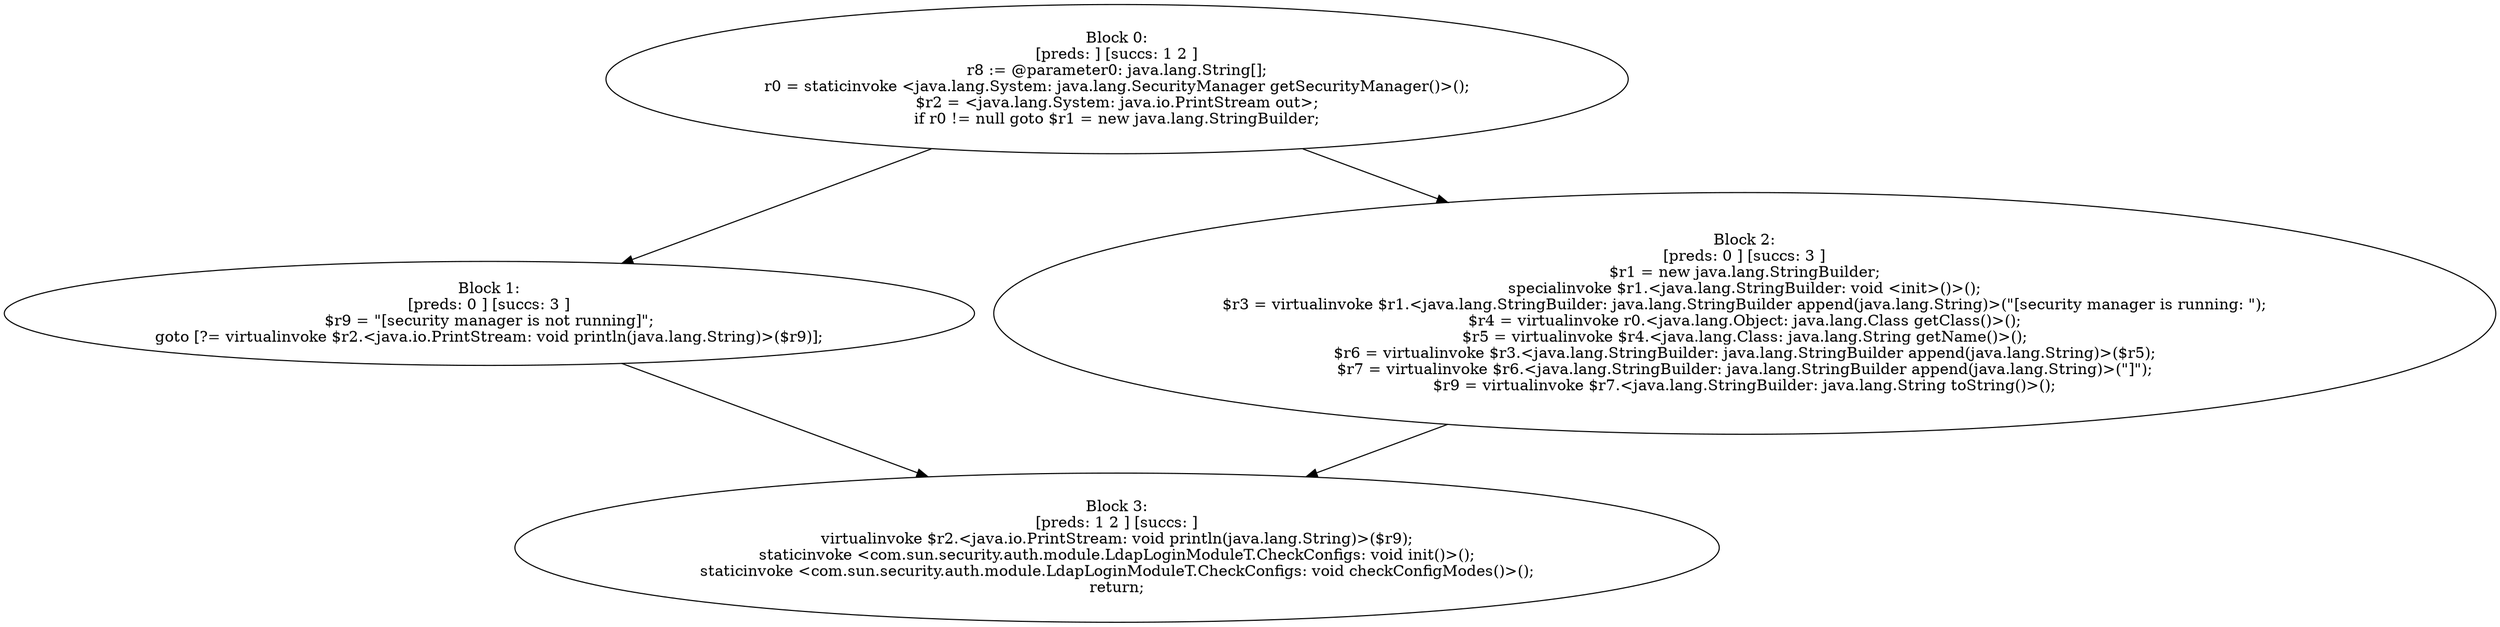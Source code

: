 digraph "unitGraph" {
    "Block 0:
[preds: ] [succs: 1 2 ]
r8 := @parameter0: java.lang.String[];
r0 = staticinvoke <java.lang.System: java.lang.SecurityManager getSecurityManager()>();
$r2 = <java.lang.System: java.io.PrintStream out>;
if r0 != null goto $r1 = new java.lang.StringBuilder;
"
    "Block 1:
[preds: 0 ] [succs: 3 ]
$r9 = \"[security manager is not running]\";
goto [?= virtualinvoke $r2.<java.io.PrintStream: void println(java.lang.String)>($r9)];
"
    "Block 2:
[preds: 0 ] [succs: 3 ]
$r1 = new java.lang.StringBuilder;
specialinvoke $r1.<java.lang.StringBuilder: void <init>()>();
$r3 = virtualinvoke $r1.<java.lang.StringBuilder: java.lang.StringBuilder append(java.lang.String)>(\"[security manager is running: \");
$r4 = virtualinvoke r0.<java.lang.Object: java.lang.Class getClass()>();
$r5 = virtualinvoke $r4.<java.lang.Class: java.lang.String getName()>();
$r6 = virtualinvoke $r3.<java.lang.StringBuilder: java.lang.StringBuilder append(java.lang.String)>($r5);
$r7 = virtualinvoke $r6.<java.lang.StringBuilder: java.lang.StringBuilder append(java.lang.String)>(\"]\");
$r9 = virtualinvoke $r7.<java.lang.StringBuilder: java.lang.String toString()>();
"
    "Block 3:
[preds: 1 2 ] [succs: ]
virtualinvoke $r2.<java.io.PrintStream: void println(java.lang.String)>($r9);
staticinvoke <com.sun.security.auth.module.LdapLoginModuleT.CheckConfigs: void init()>();
staticinvoke <com.sun.security.auth.module.LdapLoginModuleT.CheckConfigs: void checkConfigModes()>();
return;
"
    "Block 0:
[preds: ] [succs: 1 2 ]
r8 := @parameter0: java.lang.String[];
r0 = staticinvoke <java.lang.System: java.lang.SecurityManager getSecurityManager()>();
$r2 = <java.lang.System: java.io.PrintStream out>;
if r0 != null goto $r1 = new java.lang.StringBuilder;
"->"Block 1:
[preds: 0 ] [succs: 3 ]
$r9 = \"[security manager is not running]\";
goto [?= virtualinvoke $r2.<java.io.PrintStream: void println(java.lang.String)>($r9)];
";
    "Block 0:
[preds: ] [succs: 1 2 ]
r8 := @parameter0: java.lang.String[];
r0 = staticinvoke <java.lang.System: java.lang.SecurityManager getSecurityManager()>();
$r2 = <java.lang.System: java.io.PrintStream out>;
if r0 != null goto $r1 = new java.lang.StringBuilder;
"->"Block 2:
[preds: 0 ] [succs: 3 ]
$r1 = new java.lang.StringBuilder;
specialinvoke $r1.<java.lang.StringBuilder: void <init>()>();
$r3 = virtualinvoke $r1.<java.lang.StringBuilder: java.lang.StringBuilder append(java.lang.String)>(\"[security manager is running: \");
$r4 = virtualinvoke r0.<java.lang.Object: java.lang.Class getClass()>();
$r5 = virtualinvoke $r4.<java.lang.Class: java.lang.String getName()>();
$r6 = virtualinvoke $r3.<java.lang.StringBuilder: java.lang.StringBuilder append(java.lang.String)>($r5);
$r7 = virtualinvoke $r6.<java.lang.StringBuilder: java.lang.StringBuilder append(java.lang.String)>(\"]\");
$r9 = virtualinvoke $r7.<java.lang.StringBuilder: java.lang.String toString()>();
";
    "Block 1:
[preds: 0 ] [succs: 3 ]
$r9 = \"[security manager is not running]\";
goto [?= virtualinvoke $r2.<java.io.PrintStream: void println(java.lang.String)>($r9)];
"->"Block 3:
[preds: 1 2 ] [succs: ]
virtualinvoke $r2.<java.io.PrintStream: void println(java.lang.String)>($r9);
staticinvoke <com.sun.security.auth.module.LdapLoginModuleT.CheckConfigs: void init()>();
staticinvoke <com.sun.security.auth.module.LdapLoginModuleT.CheckConfigs: void checkConfigModes()>();
return;
";
    "Block 2:
[preds: 0 ] [succs: 3 ]
$r1 = new java.lang.StringBuilder;
specialinvoke $r1.<java.lang.StringBuilder: void <init>()>();
$r3 = virtualinvoke $r1.<java.lang.StringBuilder: java.lang.StringBuilder append(java.lang.String)>(\"[security manager is running: \");
$r4 = virtualinvoke r0.<java.lang.Object: java.lang.Class getClass()>();
$r5 = virtualinvoke $r4.<java.lang.Class: java.lang.String getName()>();
$r6 = virtualinvoke $r3.<java.lang.StringBuilder: java.lang.StringBuilder append(java.lang.String)>($r5);
$r7 = virtualinvoke $r6.<java.lang.StringBuilder: java.lang.StringBuilder append(java.lang.String)>(\"]\");
$r9 = virtualinvoke $r7.<java.lang.StringBuilder: java.lang.String toString()>();
"->"Block 3:
[preds: 1 2 ] [succs: ]
virtualinvoke $r2.<java.io.PrintStream: void println(java.lang.String)>($r9);
staticinvoke <com.sun.security.auth.module.LdapLoginModuleT.CheckConfigs: void init()>();
staticinvoke <com.sun.security.auth.module.LdapLoginModuleT.CheckConfigs: void checkConfigModes()>();
return;
";
}
